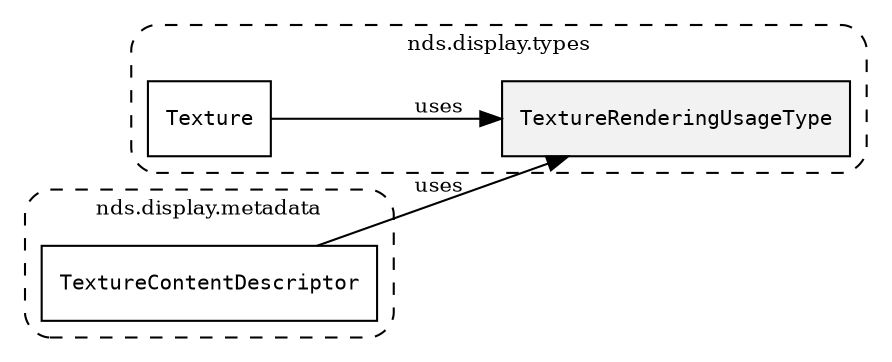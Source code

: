 /**
 * This dot file creates symbol collaboration diagram for TextureRenderingUsageType.
 */
digraph ZSERIO
{
    node [shape=box, fontsize=10];
    rankdir="LR";
    fontsize=10;
    tooltip="TextureRenderingUsageType collaboration diagram";

    subgraph "cluster_nds.display.types"
    {
        style="dashed, rounded";
        label="nds.display.types";
        tooltip="Package nds.display.types";
        href="../../../content/packages/nds.display.types.html#Package-nds-display-types";
        target="_parent";

        "TextureRenderingUsageType" [style="filled", fillcolor="#0000000D", target="_parent", label=<<font face="monospace"><table align="center" border="0" cellspacing="0" cellpadding="0"><tr><td href="../../../content/packages/nds.display.types.html#Enum-TextureRenderingUsageType" title="Enum defined in nds.display.types">TextureRenderingUsageType</td></tr></table></font>>];
        "Texture" [target="_parent", label=<<font face="monospace"><table align="center" border="0" cellspacing="0" cellpadding="0"><tr><td href="../../../content/packages/nds.display.types.html#Structure-Texture" title="Structure defined in nds.display.types">Texture</td></tr></table></font>>];
    }

    subgraph "cluster_nds.display.metadata"
    {
        style="dashed, rounded";
        label="nds.display.metadata";
        tooltip="Package nds.display.metadata";
        href="../../../content/packages/nds.display.metadata.html#Package-nds-display-metadata";
        target="_parent";

        "TextureContentDescriptor" [target="_parent", label=<<font face="monospace"><table align="center" border="0" cellspacing="0" cellpadding="0"><tr><td href="../../../content/packages/nds.display.metadata.html#Structure-TextureContentDescriptor" title="Structure defined in nds.display.metadata">TextureContentDescriptor</td></tr></table></font>>];
    }

    "TextureContentDescriptor" -> "TextureRenderingUsageType" [label="uses", fontsize=10];
    "Texture" -> "TextureRenderingUsageType" [label="uses", fontsize=10];
}
